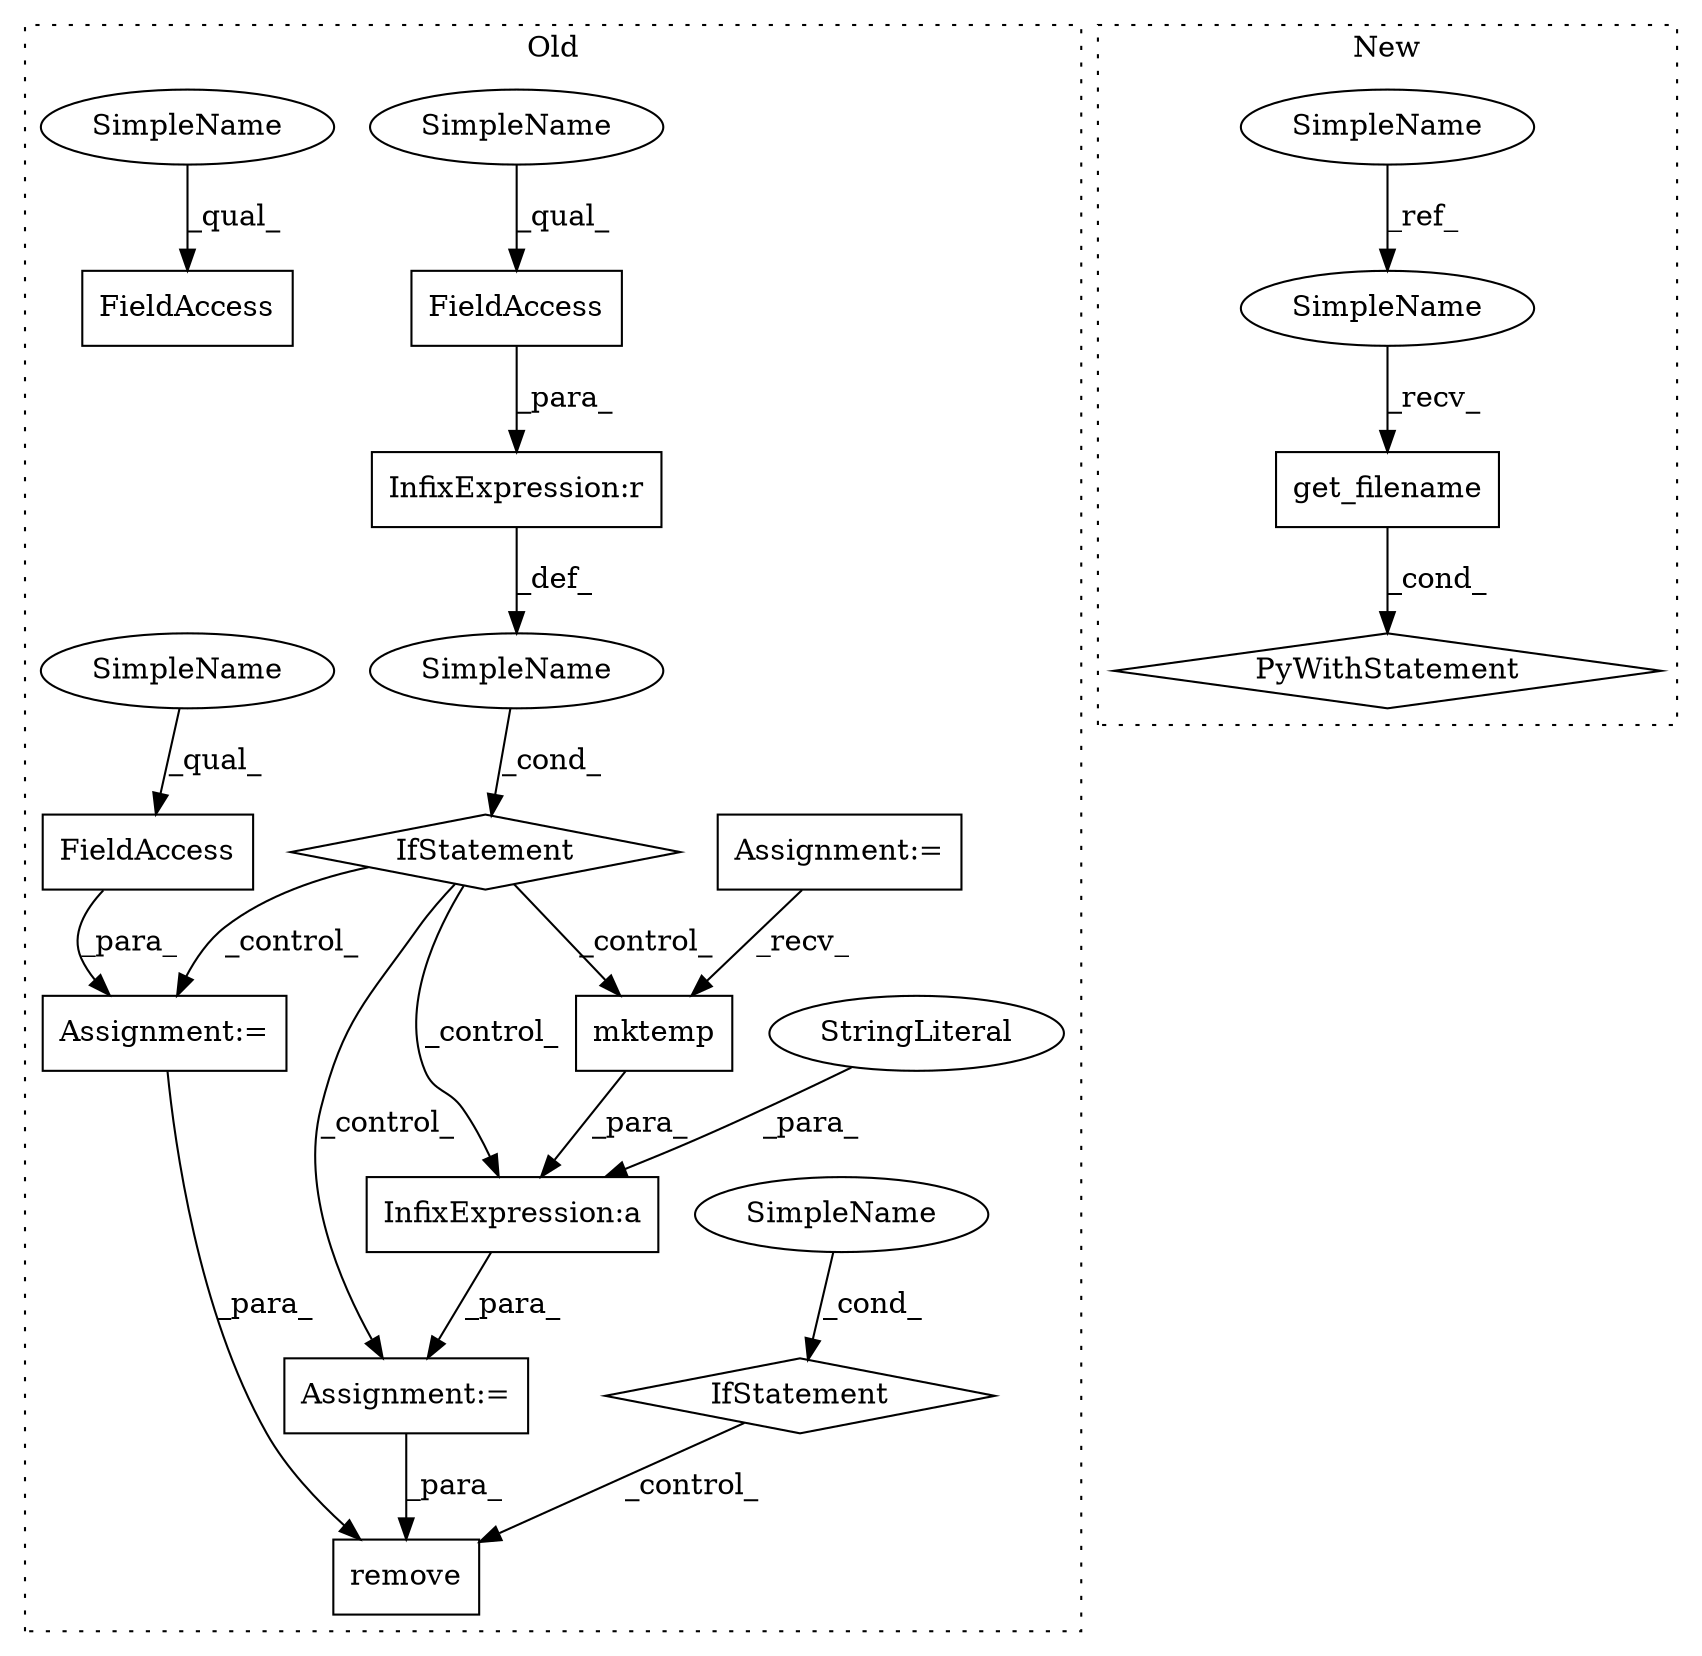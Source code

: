 digraph G {
subgraph cluster0 {
1 [label="mktemp" a="32" s="2660" l="8" shape="box"];
3 [label="IfStatement" a="25" s="2606,2631" l="4,2" shape="diamond"];
4 [label="InfixExpression:a" a="27" s="2668" l="3" shape="box"];
6 [label="SimpleName" a="42" s="" l="" shape="ellipse"];
7 [label="StringLiteral" a="45" s="2671" l="6" shape="ellipse"];
8 [label="InfixExpression:r" a="27" s="2623" l="4" shape="box"];
9 [label="FieldAccess" a="22" s="2610" l="13" shape="box"];
10 [label="Assignment:=" a="7" s="2649" l="1" shape="box"];
11 [label="Assignment:=" a="7" s="2762" l="1" shape="box"];
12 [label="FieldAccess" a="22" s="2763" l="13" shape="box"];
13 [label="Assignment:=" a="7" s="2214" l="8" shape="box"];
15 [label="FieldAccess" a="22" s="2702" l="9" shape="box"];
16 [label="remove" a="32" s="3603,3618" l="7,1" shape="box"];
17 [label="SimpleName" a="42" s="3583" l="7" shape="ellipse"];
18 [label="IfStatement" a="25" s="3579,3590" l="4,2" shape="diamond"];
20 [label="SimpleName" a="42" s="2610" l="4" shape="ellipse"];
21 [label="SimpleName" a="42" s="2763" l="4" shape="ellipse"];
22 [label="SimpleName" a="42" s="2702" l="4" shape="ellipse"];
label = "Old";
style="dotted";
}
subgraph cluster1 {
2 [label="get_filename" a="32" s="2564" l="14" shape="box"];
5 [label="PyWithStatement" a="104" s="2549,2578" l="10,2" shape="diamond"];
14 [label="SimpleName" a="42" s="2377" l="4" shape="ellipse"];
19 [label="SimpleName" a="42" s="2559" l="4" shape="ellipse"];
label = "New";
style="dotted";
}
1 -> 4 [label="_para_"];
2 -> 5 [label="_cond_"];
3 -> 4 [label="_control_"];
3 -> 11 [label="_control_"];
3 -> 1 [label="_control_"];
3 -> 10 [label="_control_"];
4 -> 10 [label="_para_"];
6 -> 3 [label="_cond_"];
7 -> 4 [label="_para_"];
8 -> 6 [label="_def_"];
9 -> 8 [label="_para_"];
10 -> 16 [label="_para_"];
11 -> 16 [label="_para_"];
12 -> 11 [label="_para_"];
13 -> 1 [label="_recv_"];
14 -> 19 [label="_ref_"];
17 -> 18 [label="_cond_"];
18 -> 16 [label="_control_"];
19 -> 2 [label="_recv_"];
20 -> 9 [label="_qual_"];
21 -> 12 [label="_qual_"];
22 -> 15 [label="_qual_"];
}